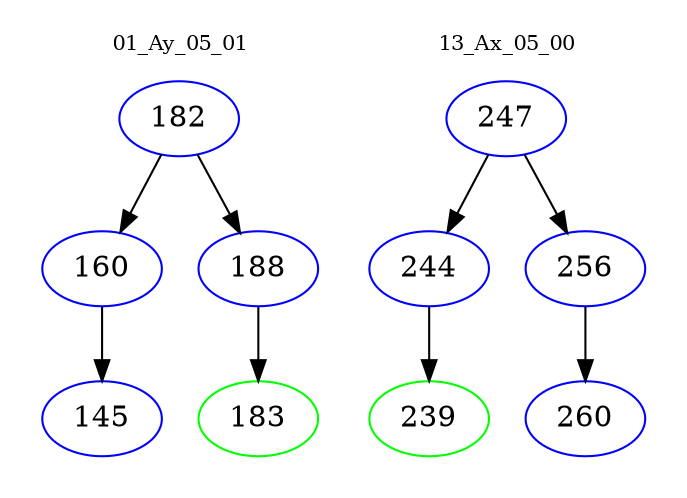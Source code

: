 digraph{
subgraph cluster_0 {
color = white
label = "01_Ay_05_01";
fontsize=10;
T0_182 [label="182", color="blue"]
T0_182 -> T0_160 [color="black"]
T0_160 [label="160", color="blue"]
T0_160 -> T0_145 [color="black"]
T0_145 [label="145", color="blue"]
T0_182 -> T0_188 [color="black"]
T0_188 [label="188", color="blue"]
T0_188 -> T0_183 [color="black"]
T0_183 [label="183", color="green"]
}
subgraph cluster_1 {
color = white
label = "13_Ax_05_00";
fontsize=10;
T1_247 [label="247", color="blue"]
T1_247 -> T1_244 [color="black"]
T1_244 [label="244", color="blue"]
T1_244 -> T1_239 [color="black"]
T1_239 [label="239", color="green"]
T1_247 -> T1_256 [color="black"]
T1_256 [label="256", color="blue"]
T1_256 -> T1_260 [color="black"]
T1_260 [label="260", color="blue"]
}
}
